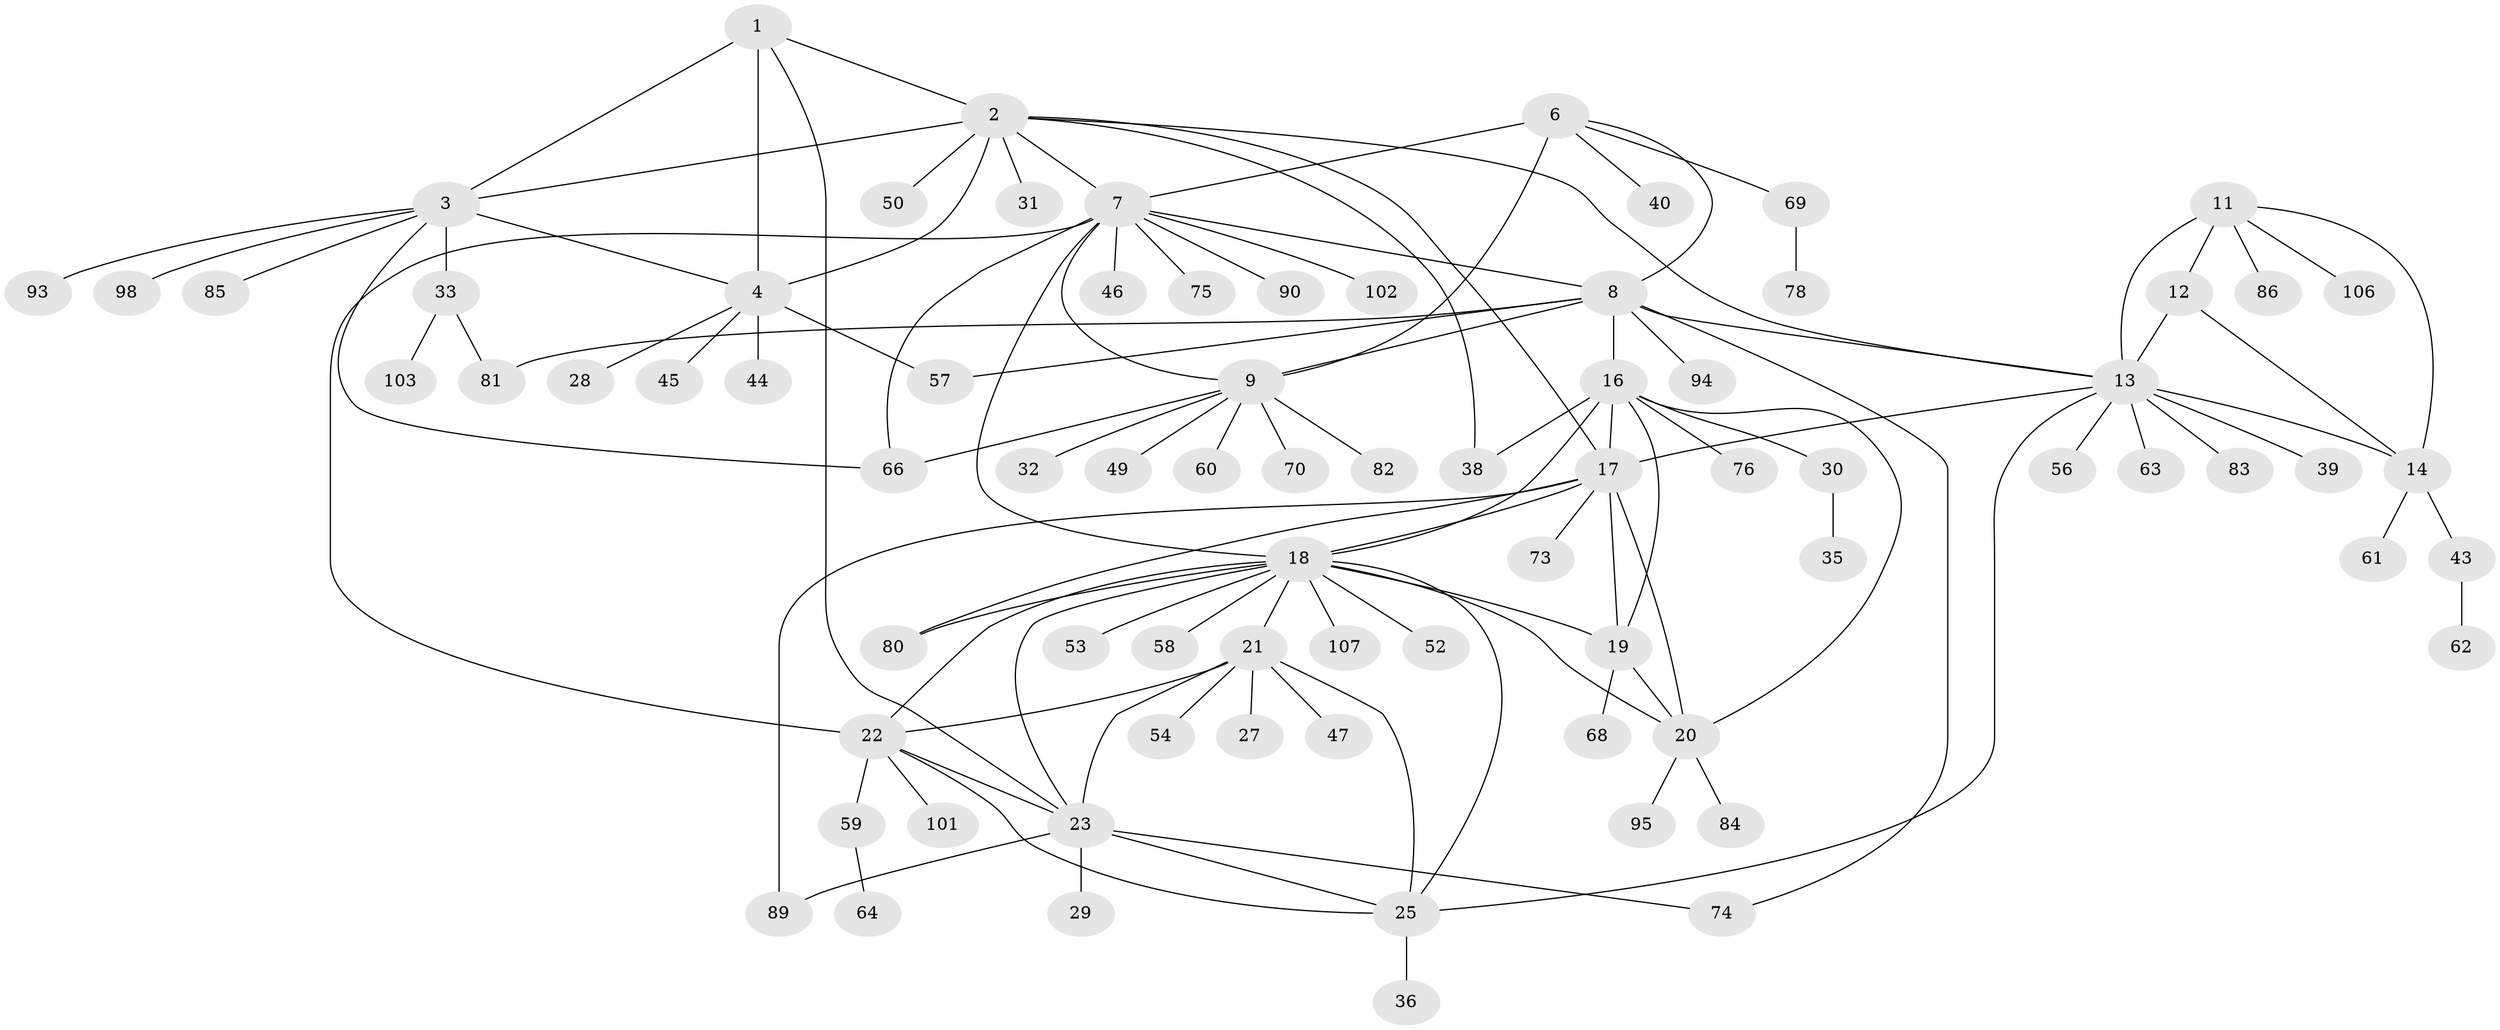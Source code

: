 // Generated by graph-tools (version 1.1) at 2025/52/02/27/25 19:52:18]
// undirected, 79 vertices, 114 edges
graph export_dot {
graph [start="1"]
  node [color=gray90,style=filled];
  1 [super="+88"];
  2 [super="+26"];
  3 [super="+97"];
  4 [super="+5"];
  6 [super="+105"];
  7 [super="+48"];
  8 [super="+41"];
  9 [super="+10"];
  11 [super="+51"];
  12 [super="+87"];
  13 [super="+15"];
  14 [super="+37"];
  16 [super="+99"];
  17 [super="+72"];
  18 [super="+24"];
  19 [super="+55"];
  20 [super="+65"];
  21 [super="+34"];
  22 [super="+42"];
  23 [super="+67"];
  25;
  27;
  28;
  29;
  30 [super="+100"];
  31;
  32;
  33 [super="+104"];
  35;
  36;
  38;
  39 [super="+96"];
  40;
  43 [super="+79"];
  44;
  45;
  46;
  47;
  49;
  50 [super="+92"];
  52;
  53;
  54 [super="+77"];
  56;
  57;
  58;
  59 [super="+71"];
  60;
  61;
  62;
  63;
  64;
  66 [super="+91"];
  68;
  69;
  70;
  73;
  74;
  75;
  76;
  78;
  80;
  81;
  82;
  83;
  84;
  85;
  86;
  89;
  90;
  93;
  94;
  95;
  98;
  101;
  102;
  103;
  106;
  107;
  1 -- 2;
  1 -- 3;
  1 -- 4 [weight=2];
  1 -- 23;
  2 -- 3;
  2 -- 4 [weight=2];
  2 -- 7;
  2 -- 17;
  2 -- 31;
  2 -- 38;
  2 -- 50;
  2 -- 13;
  3 -- 4 [weight=2];
  3 -- 33;
  3 -- 66;
  3 -- 85;
  3 -- 93;
  3 -- 98;
  4 -- 44;
  4 -- 45;
  4 -- 57;
  4 -- 28;
  6 -- 7;
  6 -- 8;
  6 -- 9 [weight=2];
  6 -- 40;
  6 -- 69;
  7 -- 8;
  7 -- 9 [weight=2];
  7 -- 46;
  7 -- 66;
  7 -- 75;
  7 -- 18;
  7 -- 90;
  7 -- 102;
  7 -- 22;
  8 -- 9 [weight=2];
  8 -- 16;
  8 -- 57;
  8 -- 74;
  8 -- 81;
  8 -- 94;
  8 -- 13;
  9 -- 32;
  9 -- 70;
  9 -- 49;
  9 -- 82;
  9 -- 60;
  9 -- 66;
  11 -- 12;
  11 -- 13 [weight=2];
  11 -- 14;
  11 -- 86;
  11 -- 106;
  12 -- 13 [weight=2];
  12 -- 14;
  13 -- 14 [weight=2];
  13 -- 56;
  13 -- 63;
  13 -- 83;
  13 -- 39;
  13 -- 17;
  13 -- 25;
  14 -- 43;
  14 -- 61;
  16 -- 17;
  16 -- 18;
  16 -- 19;
  16 -- 20;
  16 -- 30;
  16 -- 38;
  16 -- 76;
  17 -- 18;
  17 -- 19;
  17 -- 20;
  17 -- 73;
  17 -- 80;
  17 -- 89;
  18 -- 19;
  18 -- 20;
  18 -- 53;
  18 -- 107;
  18 -- 80;
  18 -- 52;
  18 -- 21;
  18 -- 22;
  18 -- 23;
  18 -- 25;
  18 -- 58;
  19 -- 20;
  19 -- 68;
  20 -- 84;
  20 -- 95;
  21 -- 22;
  21 -- 23;
  21 -- 25;
  21 -- 27;
  21 -- 47;
  21 -- 54;
  22 -- 23;
  22 -- 25;
  22 -- 59;
  22 -- 101;
  23 -- 25;
  23 -- 29;
  23 -- 74;
  23 -- 89;
  25 -- 36;
  30 -- 35;
  33 -- 81;
  33 -- 103;
  43 -- 62;
  59 -- 64;
  69 -- 78;
}
